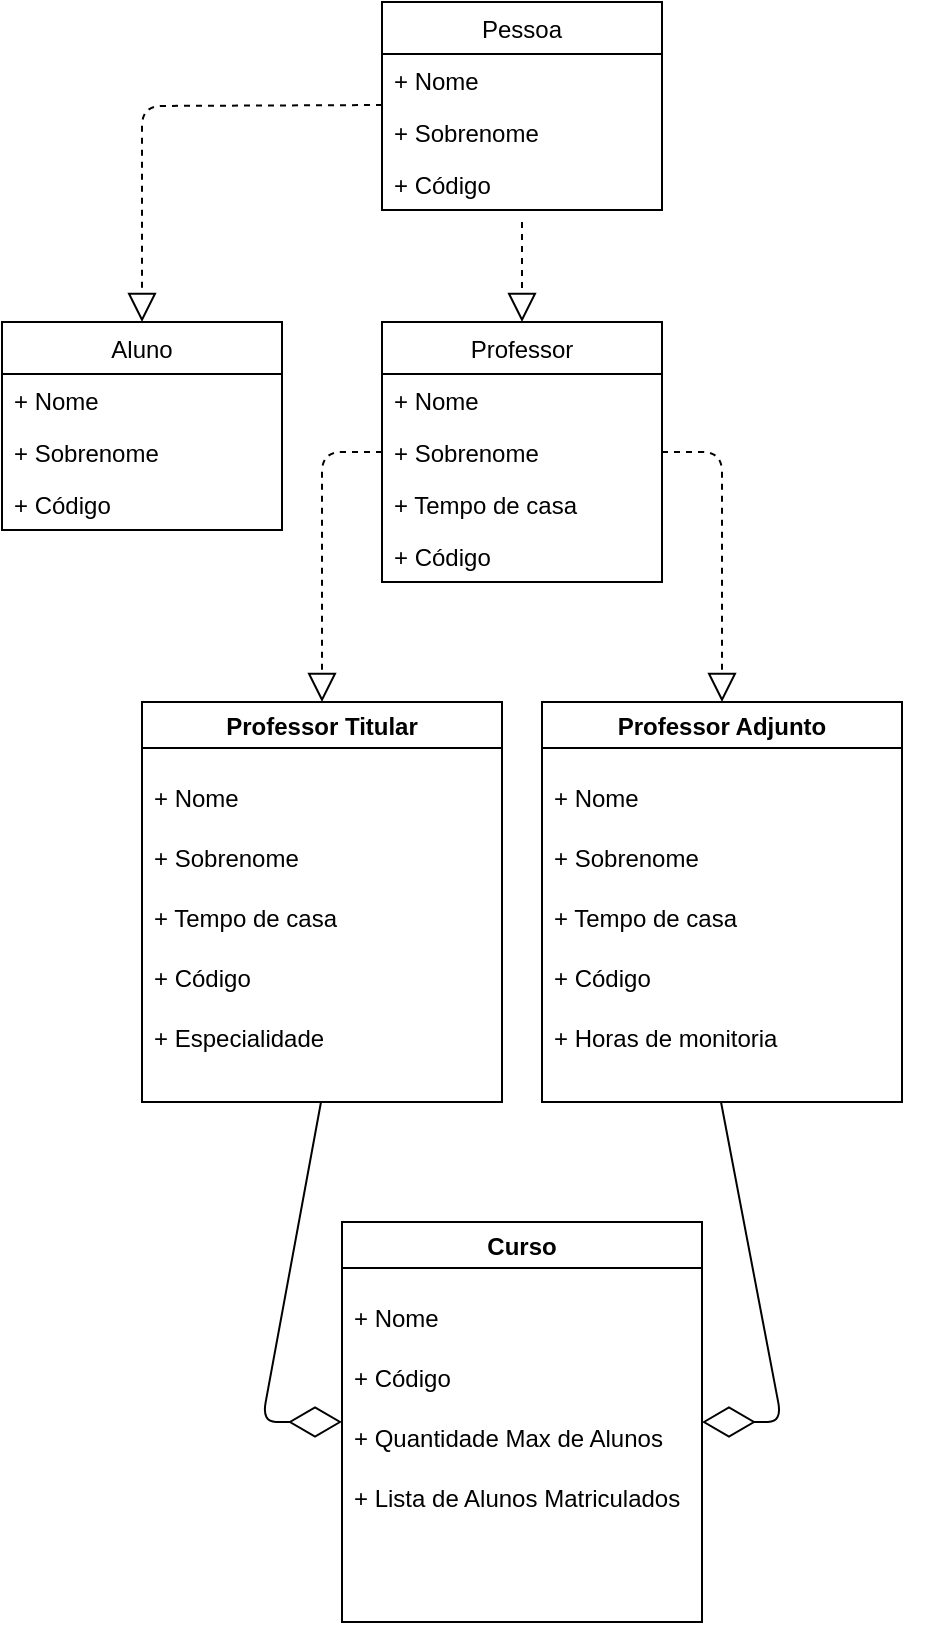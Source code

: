 <mxfile version="14.7.4" type="device" pages="3"><diagram id="CEzgyfS1ZEKbiMNEQ5bn" name="Page-1"><mxGraphModel dx="677" dy="378" grid="1" gridSize="10" guides="1" tooltips="1" connect="1" arrows="1" fold="1" page="1" pageScale="1" pageWidth="827" pageHeight="1169" math="0" shadow="0"><root><mxCell id="0"/><mxCell id="1" parent="0"/><mxCell id="S0CsdJAvT5r21fd5XkQx-24" value="Aluno" style="swimlane;fontStyle=0;childLayout=stackLayout;horizontal=1;startSize=26;fillColor=none;horizontalStack=0;resizeParent=1;resizeParentMax=0;resizeLast=0;collapsible=1;marginBottom=0;" parent="1" vertex="1"><mxGeometry x="10" y="170" width="140" height="104" as="geometry"/></mxCell><mxCell id="S0CsdJAvT5r21fd5XkQx-26" value="+ Nome" style="text;strokeColor=none;fillColor=none;align=left;verticalAlign=top;spacingLeft=4;spacingRight=4;overflow=hidden;rotatable=0;points=[[0,0.5],[1,0.5]];portConstraint=eastwest;" parent="S0CsdJAvT5r21fd5XkQx-24" vertex="1"><mxGeometry y="26" width="140" height="26" as="geometry"/></mxCell><mxCell id="S0CsdJAvT5r21fd5XkQx-25" value="+ Sobrenome" style="text;strokeColor=none;fillColor=none;align=left;verticalAlign=top;spacingLeft=4;spacingRight=4;overflow=hidden;rotatable=0;points=[[0,0.5],[1,0.5]];portConstraint=eastwest;" parent="S0CsdJAvT5r21fd5XkQx-24" vertex="1"><mxGeometry y="52" width="140" height="26" as="geometry"/></mxCell><mxCell id="S0CsdJAvT5r21fd5XkQx-27" value="+ Código" style="text;strokeColor=none;fillColor=none;align=left;verticalAlign=top;spacingLeft=4;spacingRight=4;overflow=hidden;rotatable=0;points=[[0,0.5],[1,0.5]];portConstraint=eastwest;" parent="S0CsdJAvT5r21fd5XkQx-24" vertex="1"><mxGeometry y="78" width="140" height="26" as="geometry"/></mxCell><mxCell id="mtN1036-0Aml82Bo_X0W-26" value="Professor" style="swimlane;fontStyle=0;childLayout=stackLayout;horizontal=1;startSize=26;fillColor=none;horizontalStack=0;resizeParent=1;resizeParentMax=0;resizeLast=0;collapsible=1;marginBottom=0;" parent="1" vertex="1"><mxGeometry x="200" y="170" width="140" height="130" as="geometry"/></mxCell><mxCell id="mtN1036-0Aml82Bo_X0W-27" value="+ Nome" style="text;strokeColor=none;fillColor=none;align=left;verticalAlign=top;spacingLeft=4;spacingRight=4;overflow=hidden;rotatable=0;points=[[0,0.5],[1,0.5]];portConstraint=eastwest;" parent="mtN1036-0Aml82Bo_X0W-26" vertex="1"><mxGeometry y="26" width="140" height="26" as="geometry"/></mxCell><mxCell id="mtN1036-0Aml82Bo_X0W-28" value="+ Sobrenome" style="text;strokeColor=none;fillColor=none;align=left;verticalAlign=top;spacingLeft=4;spacingRight=4;overflow=hidden;rotatable=0;points=[[0,0.5],[1,0.5]];portConstraint=eastwest;" parent="mtN1036-0Aml82Bo_X0W-26" vertex="1"><mxGeometry y="52" width="140" height="26" as="geometry"/></mxCell><mxCell id="mtN1036-0Aml82Bo_X0W-29" value="+ Tempo de casa" style="text;fillColor=none;align=left;verticalAlign=top;spacingLeft=4;spacingRight=4;overflow=hidden;rotatable=0;points=[[0,0.5],[1,0.5]];portConstraint=eastwest;" parent="mtN1036-0Aml82Bo_X0W-26" vertex="1"><mxGeometry y="78" width="140" height="26" as="geometry"/></mxCell><mxCell id="mtN1036-0Aml82Bo_X0W-32" value="+ Código" style="text;strokeColor=none;fillColor=none;align=left;verticalAlign=top;spacingLeft=4;spacingRight=4;overflow=hidden;rotatable=0;points=[[0,0.5],[1,0.5]];portConstraint=eastwest;" parent="mtN1036-0Aml82Bo_X0W-26" vertex="1"><mxGeometry y="104" width="140" height="26" as="geometry"/></mxCell><mxCell id="mtN1036-0Aml82Bo_X0W-34" value="Pessoa" style="swimlane;fontStyle=0;childLayout=stackLayout;horizontal=1;startSize=26;fillColor=none;horizontalStack=0;resizeParent=1;resizeParentMax=0;resizeLast=0;collapsible=1;marginBottom=0;" parent="1" vertex="1"><mxGeometry x="200" y="10" width="140" height="104" as="geometry"/></mxCell><mxCell id="mtN1036-0Aml82Bo_X0W-35" value="+ Nome" style="text;strokeColor=none;fillColor=none;align=left;verticalAlign=top;spacingLeft=4;spacingRight=4;overflow=hidden;rotatable=0;points=[[0,0.5],[1,0.5]];portConstraint=eastwest;" parent="mtN1036-0Aml82Bo_X0W-34" vertex="1"><mxGeometry y="26" width="140" height="26" as="geometry"/></mxCell><mxCell id="mtN1036-0Aml82Bo_X0W-36" value="+ Sobrenome" style="text;strokeColor=none;fillColor=none;align=left;verticalAlign=top;spacingLeft=4;spacingRight=4;overflow=hidden;rotatable=0;points=[[0,0.5],[1,0.5]];portConstraint=eastwest;" parent="mtN1036-0Aml82Bo_X0W-34" vertex="1"><mxGeometry y="52" width="140" height="26" as="geometry"/></mxCell><mxCell id="mtN1036-0Aml82Bo_X0W-37" value="+ Código" style="text;strokeColor=none;fillColor=none;align=left;verticalAlign=top;spacingLeft=4;spacingRight=4;overflow=hidden;rotatable=0;points=[[0,0.5],[1,0.5]];portConstraint=eastwest;" parent="mtN1036-0Aml82Bo_X0W-34" vertex="1"><mxGeometry y="78" width="140" height="26" as="geometry"/></mxCell><mxCell id="mtN1036-0Aml82Bo_X0W-38" value="" style="endArrow=block;dashed=1;endFill=0;endSize=12;html=1;entryX=0.5;entryY=0;entryDx=0;entryDy=0;strokeWidth=1;rounded=1;shadow=0;sketch=0;jumpStyle=none;" parent="1" target="mtN1036-0Aml82Bo_X0W-26" edge="1"><mxGeometry width="160" relative="1" as="geometry"><mxPoint x="270" y="120" as="sourcePoint"/><mxPoint x="370" y="130" as="targetPoint"/></mxGeometry></mxCell><mxCell id="mtN1036-0Aml82Bo_X0W-39" value="" style="endArrow=block;dashed=1;endFill=0;endSize=12;html=1;shadow=0;strokeWidth=1;entryX=0.5;entryY=0;entryDx=0;entryDy=0;" parent="1" target="S0CsdJAvT5r21fd5XkQx-24" edge="1"><mxGeometry width="160" relative="1" as="geometry"><mxPoint x="200" y="61.5" as="sourcePoint"/><mxPoint x="-10" y="62" as="targetPoint"/><Array as="points"><mxPoint x="80" y="62"/></Array></mxGeometry></mxCell><mxCell id="oIrv9wTdibyzk0VPh0hq-39" value="Professor Titular" style="swimlane;startSize=23;" parent="1" vertex="1"><mxGeometry x="80" y="360" width="180" height="200" as="geometry"/></mxCell><mxCell id="oIrv9wTdibyzk0VPh0hq-24" value="+ Nome" style="text;strokeColor=none;fillColor=none;align=left;verticalAlign=top;spacingLeft=4;spacingRight=4;overflow=hidden;rotatable=0;points=[[0,0.5],[1,0.5]];portConstraint=eastwest;" parent="oIrv9wTdibyzk0VPh0hq-39" vertex="1"><mxGeometry y="34.5" width="200" height="30" as="geometry"/></mxCell><mxCell id="oIrv9wTdibyzk0VPh0hq-41" value="+ Sobrenome" style="text;strokeColor=none;fillColor=none;align=left;verticalAlign=top;spacingLeft=4;spacingRight=4;overflow=hidden;rotatable=0;points=[[0,0.5],[1,0.5]];portConstraint=eastwest;" parent="oIrv9wTdibyzk0VPh0hq-39" vertex="1"><mxGeometry y="64.5" width="200" height="30" as="geometry"/></mxCell><mxCell id="oIrv9wTdibyzk0VPh0hq-42" value="+ Tempo de casa" style="text;strokeColor=none;fillColor=none;align=left;verticalAlign=top;spacingLeft=4;spacingRight=4;overflow=hidden;rotatable=0;points=[[0,0.5],[1,0.5]];portConstraint=eastwest;" parent="oIrv9wTdibyzk0VPh0hq-39" vertex="1"><mxGeometry y="94.5" width="200" height="30" as="geometry"/></mxCell><mxCell id="oIrv9wTdibyzk0VPh0hq-43" value="+ Código" style="text;strokeColor=none;fillColor=none;align=left;verticalAlign=top;spacingLeft=4;spacingRight=4;overflow=hidden;rotatable=0;points=[[0,0.5],[1,0.5]];portConstraint=eastwest;" parent="oIrv9wTdibyzk0VPh0hq-39" vertex="1"><mxGeometry y="124.5" width="200" height="30" as="geometry"/></mxCell><mxCell id="oIrv9wTdibyzk0VPh0hq-44" value="+ Especialidade" style="text;strokeColor=none;fillColor=none;align=left;verticalAlign=top;spacingLeft=4;spacingRight=4;overflow=hidden;rotatable=0;points=[[0,0.5],[1,0.5]];portConstraint=eastwest;" parent="oIrv9wTdibyzk0VPh0hq-39" vertex="1"><mxGeometry y="154.5" width="200" height="30" as="geometry"/></mxCell><mxCell id="oIrv9wTdibyzk0VPh0hq-45" value="Professor Adjunto" style="swimlane;startSize=23;" parent="1" vertex="1"><mxGeometry x="280" y="360" width="180" height="200" as="geometry"/></mxCell><mxCell id="oIrv9wTdibyzk0VPh0hq-46" value="+ Nome" style="text;strokeColor=none;fillColor=none;align=left;verticalAlign=top;spacingLeft=4;spacingRight=4;overflow=hidden;rotatable=0;points=[[0,0.5],[1,0.5]];portConstraint=eastwest;" parent="oIrv9wTdibyzk0VPh0hq-45" vertex="1"><mxGeometry y="34.5" width="200" height="30" as="geometry"/></mxCell><mxCell id="oIrv9wTdibyzk0VPh0hq-47" value="+ Sobrenome" style="text;strokeColor=none;fillColor=none;align=left;verticalAlign=top;spacingLeft=4;spacingRight=4;overflow=hidden;rotatable=0;points=[[0,0.5],[1,0.5]];portConstraint=eastwest;" parent="oIrv9wTdibyzk0VPh0hq-45" vertex="1"><mxGeometry y="64.5" width="200" height="30" as="geometry"/></mxCell><mxCell id="oIrv9wTdibyzk0VPh0hq-48" value="+ Tempo de casa" style="text;strokeColor=none;fillColor=none;align=left;verticalAlign=top;spacingLeft=4;spacingRight=4;overflow=hidden;rotatable=0;points=[[0,0.5],[1,0.5]];portConstraint=eastwest;" parent="oIrv9wTdibyzk0VPh0hq-45" vertex="1"><mxGeometry y="94.5" width="200" height="30" as="geometry"/></mxCell><mxCell id="oIrv9wTdibyzk0VPh0hq-49" value="+ Código" style="text;strokeColor=none;fillColor=none;align=left;verticalAlign=top;spacingLeft=4;spacingRight=4;overflow=hidden;rotatable=0;points=[[0,0.5],[1,0.5]];portConstraint=eastwest;" parent="oIrv9wTdibyzk0VPh0hq-45" vertex="1"><mxGeometry y="124.5" width="200" height="30" as="geometry"/></mxCell><mxCell id="oIrv9wTdibyzk0VPh0hq-50" value="+ Horas de monitoria" style="text;strokeColor=none;fillColor=none;align=left;verticalAlign=top;spacingLeft=4;spacingRight=4;overflow=hidden;rotatable=0;points=[[0,0.5],[1,0.5]];portConstraint=eastwest;" parent="oIrv9wTdibyzk0VPh0hq-45" vertex="1"><mxGeometry y="154.5" width="200" height="30" as="geometry"/></mxCell><mxCell id="oIrv9wTdibyzk0VPh0hq-51" value="" style="endArrow=block;dashed=1;endFill=0;endSize=12;html=1;entryX=0.5;entryY=0;entryDx=0;entryDy=0;exitX=1;exitY=0.5;exitDx=0;exitDy=0;" parent="1" source="mtN1036-0Aml82Bo_X0W-28" target="oIrv9wTdibyzk0VPh0hq-45" edge="1"><mxGeometry width="160" relative="1" as="geometry"><mxPoint x="340" y="240" as="sourcePoint"/><mxPoint x="500" y="240" as="targetPoint"/><Array as="points"><mxPoint x="370" y="235"/></Array></mxGeometry></mxCell><mxCell id="oIrv9wTdibyzk0VPh0hq-53" value="" style="endArrow=block;dashed=1;endFill=0;endSize=12;html=1;entryX=0.5;entryY=0;entryDx=0;entryDy=0;exitX=0;exitY=0.5;exitDx=0;exitDy=0;" parent="1" source="mtN1036-0Aml82Bo_X0W-28" target="oIrv9wTdibyzk0VPh0hq-39" edge="1"><mxGeometry width="160" relative="1" as="geometry"><mxPoint x="169.76" y="244" as="sourcePoint"/><mxPoint x="169.76" y="274" as="targetPoint"/><Array as="points"><mxPoint x="170" y="235"/></Array></mxGeometry></mxCell><mxCell id="oIrv9wTdibyzk0VPh0hq-66" value="" style="endArrow=diamondThin;endFill=0;endSize=24;html=1;strokeWidth=1;" parent="1" edge="1"><mxGeometry width="160" relative="1" as="geometry"><mxPoint x="369.5" y="560" as="sourcePoint"/><mxPoint x="360" y="720" as="targetPoint"/><Array as="points"><mxPoint x="400" y="720"/></Array></mxGeometry></mxCell><mxCell id="oIrv9wTdibyzk0VPh0hq-67" value="" style="endArrow=diamondThin;endFill=0;endSize=24;html=1;strokeWidth=1;" parent="1" edge="1"><mxGeometry width="160" relative="1" as="geometry"><mxPoint x="169.5" y="560" as="sourcePoint"/><mxPoint x="180" y="720" as="targetPoint"/><Array as="points"><mxPoint x="140" y="720"/></Array></mxGeometry></mxCell><mxCell id="k4V3ihr_i5Y-Pjru0V6B-3" value="Curso" style="swimlane;startSize=23;" vertex="1" parent="1"><mxGeometry x="180" y="620" width="180" height="200" as="geometry"/></mxCell><mxCell id="k4V3ihr_i5Y-Pjru0V6B-4" value="+ Nome" style="text;strokeColor=none;fillColor=none;align=left;verticalAlign=top;spacingLeft=4;spacingRight=4;overflow=hidden;rotatable=0;points=[[0,0.5],[1,0.5]];portConstraint=eastwest;" vertex="1" parent="k4V3ihr_i5Y-Pjru0V6B-3"><mxGeometry y="34.5" width="180" height="30" as="geometry"/></mxCell><mxCell id="k4V3ihr_i5Y-Pjru0V6B-5" value="+ Código" style="text;strokeColor=none;fillColor=none;align=left;verticalAlign=top;spacingLeft=4;spacingRight=4;overflow=hidden;rotatable=0;points=[[0,0.5],[1,0.5]];portConstraint=eastwest;" vertex="1" parent="k4V3ihr_i5Y-Pjru0V6B-3"><mxGeometry y="64.5" width="180" height="30" as="geometry"/></mxCell><mxCell id="k4V3ihr_i5Y-Pjru0V6B-6" value="+ Quantidade Max de Alunos" style="text;strokeColor=none;fillColor=none;align=left;verticalAlign=top;spacingLeft=4;spacingRight=4;overflow=hidden;rotatable=0;points=[[0,0.5],[1,0.5]];portConstraint=eastwest;" vertex="1" parent="k4V3ihr_i5Y-Pjru0V6B-3"><mxGeometry y="94.5" width="180" height="30" as="geometry"/></mxCell><mxCell id="k4V3ihr_i5Y-Pjru0V6B-7" value="+ Lista de Alunos Matriculados" style="text;strokeColor=none;fillColor=none;align=left;verticalAlign=top;spacingLeft=4;spacingRight=4;overflow=hidden;rotatable=0;points=[[0,0.5],[1,0.5]];portConstraint=eastwest;" vertex="1" parent="k4V3ihr_i5Y-Pjru0V6B-3"><mxGeometry y="124.5" width="180" height="30" as="geometry"/></mxCell></root></mxGraphModel></diagram><diagram id="fzf1Q0286Iwjel0q1VAe" name="Page-2"><mxGraphModel dx="981" dy="526" grid="1" gridSize="10" guides="1" tooltips="1" connect="1" arrows="1" fold="1" page="1" pageScale="1" pageWidth="827" pageHeight="1169" math="0" shadow="0"><root><mxCell id="bYKJvCfBuwUYdbz-hcBb-0"/><mxCell id="bYKJvCfBuwUYdbz-hcBb-1" parent="bYKJvCfBuwUYdbz-hcBb-0"/><mxCell id="bYKJvCfBuwUYdbz-hcBb-2" value="Mamífero" style="swimlane;fontStyle=0;childLayout=stackLayout;horizontal=1;startSize=26;fillColor=none;horizontalStack=0;resizeParent=1;resizeParentMax=0;resizeLast=0;collapsible=1;marginBottom=0;strokeColor=#000000;" vertex="1" parent="bYKJvCfBuwUYdbz-hcBb-1"><mxGeometry x="350" width="140" height="190" as="geometry"/></mxCell><mxCell id="bYKJvCfBuwUYdbz-hcBb-3" value="+ Glândulas mamarias" style="text;strokeColor=none;fillColor=none;align=left;verticalAlign=top;spacingLeft=4;spacingRight=4;overflow=hidden;rotatable=0;points=[[0,0.5],[1,0.5]];portConstraint=eastwest;" vertex="1" parent="bYKJvCfBuwUYdbz-hcBb-2"><mxGeometry y="26" width="140" height="26" as="geometry"/></mxCell><mxCell id="bYKJvCfBuwUYdbz-hcBb-4" value="+ Corpo com pelos" style="text;strokeColor=none;fillColor=none;align=left;verticalAlign=top;spacingLeft=4;spacingRight=4;overflow=hidden;rotatable=0;points=[[0,0.5],[1,0.5]];portConstraint=eastwest;" vertex="1" parent="bYKJvCfBuwUYdbz-hcBb-2"><mxGeometry y="52" width="140" height="26" as="geometry"/></mxCell><mxCell id="bYKJvCfBuwUYdbz-hcBb-5" value="+ Correr" style="text;strokeColor=none;fillColor=none;align=left;verticalAlign=top;spacingLeft=4;spacingRight=4;overflow=hidden;rotatable=0;points=[[0,0.5],[1,0.5]];portConstraint=eastwest;" vertex="1" parent="bYKJvCfBuwUYdbz-hcBb-2"><mxGeometry y="78" width="140" height="26" as="geometry"/></mxCell><mxCell id="oJP6TJ0Ua6mEwM99TovI-13" value="Classname" style="swimlane;fontStyle=1;align=center;verticalAlign=top;childLayout=stackLayout;horizontal=1;startSize=26;horizontalStack=0;resizeParent=1;resizeParentMax=0;resizeLast=0;collapsible=1;marginBottom=0;strokeColor=#000000;" vertex="1" parent="bYKJvCfBuwUYdbz-hcBb-2"><mxGeometry y="104" width="140" height="86" as="geometry"/></mxCell><mxCell id="oJP6TJ0Ua6mEwM99TovI-14" value="+ field: type" style="text;strokeColor=none;fillColor=none;align=left;verticalAlign=top;spacingLeft=4;spacingRight=4;overflow=hidden;rotatable=0;points=[[0,0.5],[1,0.5]];portConstraint=eastwest;" vertex="1" parent="oJP6TJ0Ua6mEwM99TovI-13"><mxGeometry y="26" width="140" height="26" as="geometry"/></mxCell><mxCell id="oJP6TJ0Ua6mEwM99TovI-15" value="" style="line;strokeWidth=1;fillColor=none;align=left;verticalAlign=middle;spacingTop=-1;spacingLeft=3;spacingRight=3;rotatable=0;labelPosition=right;points=[];portConstraint=eastwest;" vertex="1" parent="oJP6TJ0Ua6mEwM99TovI-13"><mxGeometry y="52" width="140" height="8" as="geometry"/></mxCell><mxCell id="oJP6TJ0Ua6mEwM99TovI-16" value="+ method(type): type" style="text;strokeColor=none;fillColor=none;align=left;verticalAlign=top;spacingLeft=4;spacingRight=4;overflow=hidden;rotatable=0;points=[[0,0.5],[1,0.5]];portConstraint=eastwest;" vertex="1" parent="oJP6TJ0Ua6mEwM99TovI-13"><mxGeometry y="60" width="140" height="26" as="geometry"/></mxCell><mxCell id="oJP6TJ0Ua6mEwM99TovI-0" value="Cachorro" style="swimlane;fontStyle=1;align=center;verticalAlign=top;childLayout=stackLayout;horizontal=1;startSize=26;horizontalStack=0;resizeParent=1;resizeParentMax=0;resizeLast=0;collapsible=1;marginBottom=0;strokeColor=#000000;" vertex="1" parent="bYKJvCfBuwUYdbz-hcBb-1"><mxGeometry x="80" y="200" width="160" height="86" as="geometry"/></mxCell><mxCell id="oJP6TJ0Ua6mEwM99TovI-1" value="+ field: type" style="text;strokeColor=none;fillColor=none;align=left;verticalAlign=top;spacingLeft=4;spacingRight=4;overflow=hidden;rotatable=0;points=[[0,0.5],[1,0.5]];portConstraint=eastwest;" vertex="1" parent="oJP6TJ0Ua6mEwM99TovI-0"><mxGeometry y="26" width="160" height="26" as="geometry"/></mxCell><mxCell id="oJP6TJ0Ua6mEwM99TovI-2" value="" style="line;strokeWidth=1;fillColor=none;align=left;verticalAlign=middle;spacingTop=-1;spacingLeft=3;spacingRight=3;rotatable=0;labelPosition=right;points=[];portConstraint=eastwest;" vertex="1" parent="oJP6TJ0Ua6mEwM99TovI-0"><mxGeometry y="52" width="160" height="8" as="geometry"/></mxCell><mxCell id="oJP6TJ0Ua6mEwM99TovI-3" value="+ method(type): type" style="text;strokeColor=none;fillColor=none;align=left;verticalAlign=top;spacingLeft=4;spacingRight=4;overflow=hidden;rotatable=0;points=[[0,0.5],[1,0.5]];portConstraint=eastwest;" vertex="1" parent="oJP6TJ0Ua6mEwM99TovI-0"><mxGeometry y="60" width="160" height="26" as="geometry"/></mxCell><mxCell id="oJP6TJ0Ua6mEwM99TovI-4" value="Gato" style="swimlane;fontStyle=1;align=center;verticalAlign=top;childLayout=stackLayout;horizontal=1;startSize=26;horizontalStack=0;resizeParent=1;resizeParentMax=0;resizeLast=0;collapsible=1;marginBottom=0;strokeColor=#000000;" vertex="1" parent="bYKJvCfBuwUYdbz-hcBb-1"><mxGeometry x="340" y="200" width="160" height="86" as="geometry"/></mxCell><mxCell id="oJP6TJ0Ua6mEwM99TovI-5" value="+ field: type" style="text;strokeColor=none;fillColor=none;align=left;verticalAlign=top;spacingLeft=4;spacingRight=4;overflow=hidden;rotatable=0;points=[[0,0.5],[1,0.5]];portConstraint=eastwest;" vertex="1" parent="oJP6TJ0Ua6mEwM99TovI-4"><mxGeometry y="26" width="160" height="26" as="geometry"/></mxCell><mxCell id="oJP6TJ0Ua6mEwM99TovI-6" value="" style="line;strokeWidth=1;fillColor=none;align=left;verticalAlign=middle;spacingTop=-1;spacingLeft=3;spacingRight=3;rotatable=0;labelPosition=right;points=[];portConstraint=eastwest;" vertex="1" parent="oJP6TJ0Ua6mEwM99TovI-4"><mxGeometry y="52" width="160" height="8" as="geometry"/></mxCell><mxCell id="oJP6TJ0Ua6mEwM99TovI-7" value="+ method(type): type" style="text;strokeColor=none;fillColor=none;align=left;verticalAlign=top;spacingLeft=4;spacingRight=4;overflow=hidden;rotatable=0;points=[[0,0.5],[1,0.5]];portConstraint=eastwest;" vertex="1" parent="oJP6TJ0Ua6mEwM99TovI-4"><mxGeometry y="60" width="160" height="26" as="geometry"/></mxCell><mxCell id="oJP6TJ0Ua6mEwM99TovI-8" value="Ser Humano" style="swimlane;fontStyle=1;align=center;verticalAlign=top;childLayout=stackLayout;horizontal=1;startSize=26;horizontalStack=0;resizeParent=1;resizeParentMax=0;resizeLast=0;collapsible=1;marginBottom=0;strokeColor=#000000;" vertex="1" parent="bYKJvCfBuwUYdbz-hcBb-1"><mxGeometry x="620" y="200" width="160" height="86" as="geometry"/></mxCell><mxCell id="oJP6TJ0Ua6mEwM99TovI-9" value="+ field: type" style="text;strokeColor=none;fillColor=none;align=left;verticalAlign=top;spacingLeft=4;spacingRight=4;overflow=hidden;rotatable=0;points=[[0,0.5],[1,0.5]];portConstraint=eastwest;" vertex="1" parent="oJP6TJ0Ua6mEwM99TovI-8"><mxGeometry y="26" width="160" height="26" as="geometry"/></mxCell><mxCell id="oJP6TJ0Ua6mEwM99TovI-10" value="" style="line;strokeWidth=1;fillColor=none;align=left;verticalAlign=middle;spacingTop=-1;spacingLeft=3;spacingRight=3;rotatable=0;labelPosition=right;points=[];portConstraint=eastwest;" vertex="1" parent="oJP6TJ0Ua6mEwM99TovI-8"><mxGeometry y="52" width="160" height="8" as="geometry"/></mxCell><mxCell id="oJP6TJ0Ua6mEwM99TovI-11" value="+ method(type): type" style="text;strokeColor=none;fillColor=none;align=left;verticalAlign=top;spacingLeft=4;spacingRight=4;overflow=hidden;rotatable=0;points=[[0,0.5],[1,0.5]];portConstraint=eastwest;" vertex="1" parent="oJP6TJ0Ua6mEwM99TovI-8"><mxGeometry y="60" width="160" height="26" as="geometry"/></mxCell></root></mxGraphModel></diagram><diagram id="vQ6QJAtk1Fx9QSZT2JK1" name="Page-3"><mxGraphModel dx="1422" dy="762" grid="1" gridSize="10" guides="1" tooltips="1" connect="1" arrows="1" fold="1" page="1" pageScale="1" pageWidth="827" pageHeight="1169" math="0" shadow="0"><root><mxCell id="XJTQxy6DdI8myOnTarFJ-0"/><mxCell id="XJTQxy6DdI8myOnTarFJ-1" parent="XJTQxy6DdI8myOnTarFJ-0"/><mxCell id="XJTQxy6DdI8myOnTarFJ-6" value="Usuario" style="swimlane;fontStyle=1;align=center;verticalAlign=top;childLayout=stackLayout;horizontal=1;startSize=26;horizontalStack=0;resizeParent=1;resizeParentMax=0;resizeLast=0;collapsible=1;marginBottom=0;" vertex="1" parent="XJTQxy6DdI8myOnTarFJ-1"><mxGeometry x="330" y="40" width="160" height="86" as="geometry"/></mxCell><mxCell id="XJTQxy6DdI8myOnTarFJ-7" value="+ field: type" style="text;strokeColor=none;fillColor=none;align=left;verticalAlign=top;spacingLeft=4;spacingRight=4;overflow=hidden;rotatable=0;points=[[0,0.5],[1,0.5]];portConstraint=eastwest;" vertex="1" parent="XJTQxy6DdI8myOnTarFJ-6"><mxGeometry y="26" width="160" height="26" as="geometry"/></mxCell><mxCell id="XJTQxy6DdI8myOnTarFJ-8" value="" style="line;strokeWidth=1;fillColor=none;align=left;verticalAlign=middle;spacingTop=-1;spacingLeft=3;spacingRight=3;rotatable=0;labelPosition=right;points=[];portConstraint=eastwest;" vertex="1" parent="XJTQxy6DdI8myOnTarFJ-6"><mxGeometry y="52" width="160" height="8" as="geometry"/></mxCell><mxCell id="XJTQxy6DdI8myOnTarFJ-9" value="+ method(type): type" style="text;strokeColor=none;fillColor=none;align=left;verticalAlign=top;spacingLeft=4;spacingRight=4;overflow=hidden;rotatable=0;points=[[0,0.5],[1,0.5]];portConstraint=eastwest;" vertex="1" parent="XJTQxy6DdI8myOnTarFJ-6"><mxGeometry y="60" width="160" height="26" as="geometry"/></mxCell><mxCell id="XJTQxy6DdI8myOnTarFJ-14" value="Produto" style="swimlane;fontStyle=1;align=center;verticalAlign=top;childLayout=stackLayout;horizontal=1;startSize=26;horizontalStack=0;resizeParent=1;resizeParentMax=0;resizeLast=0;collapsible=1;marginBottom=0;" vertex="1" parent="XJTQxy6DdI8myOnTarFJ-1"><mxGeometry x="540" y="170" width="160" height="134" as="geometry"/></mxCell><mxCell id="XJTQxy6DdI8myOnTarFJ-15" value="+ id&#10;+ valorProduto&#10;+descrição" style="text;strokeColor=none;fillColor=none;align=left;verticalAlign=top;spacingLeft=4;spacingRight=4;overflow=hidden;rotatable=0;points=[[0,0.5],[1,0.5]];portConstraint=eastwest;" vertex="1" parent="XJTQxy6DdI8myOnTarFJ-14"><mxGeometry y="26" width="160" height="74" as="geometry"/></mxCell><mxCell id="XJTQxy6DdI8myOnTarFJ-16" value="" style="line;strokeWidth=1;fillColor=none;align=left;verticalAlign=middle;spacingTop=-1;spacingLeft=3;spacingRight=3;rotatable=0;labelPosition=right;points=[];portConstraint=eastwest;" vertex="1" parent="XJTQxy6DdI8myOnTarFJ-14"><mxGeometry y="100" width="160" height="8" as="geometry"/></mxCell><mxCell id="XJTQxy6DdI8myOnTarFJ-17" value="+ method(type): type" style="text;strokeColor=none;fillColor=none;align=left;verticalAlign=top;spacingLeft=4;spacingRight=4;overflow=hidden;rotatable=0;points=[[0,0.5],[1,0.5]];portConstraint=eastwest;" vertex="1" parent="XJTQxy6DdI8myOnTarFJ-14"><mxGeometry y="108" width="160" height="26" as="geometry"/></mxCell><mxCell id="XJTQxy6DdI8myOnTarFJ-18" value="Combo" style="swimlane;fontStyle=1;align=center;verticalAlign=top;childLayout=stackLayout;horizontal=1;startSize=26;horizontalStack=0;resizeParent=1;resizeParentMax=0;resizeLast=0;collapsible=1;marginBottom=0;" vertex="1" parent="XJTQxy6DdI8myOnTarFJ-1"><mxGeometry x="334" y="490" width="160" height="86" as="geometry"/></mxCell><mxCell id="XJTQxy6DdI8myOnTarFJ-19" value="+ field: type" style="text;strokeColor=none;fillColor=none;align=left;verticalAlign=top;spacingLeft=4;spacingRight=4;overflow=hidden;rotatable=0;points=[[0,0.5],[1,0.5]];portConstraint=eastwest;" vertex="1" parent="XJTQxy6DdI8myOnTarFJ-18"><mxGeometry y="26" width="160" height="26" as="geometry"/></mxCell><mxCell id="XJTQxy6DdI8myOnTarFJ-20" value="" style="line;strokeWidth=1;fillColor=none;align=left;verticalAlign=middle;spacingTop=-1;spacingLeft=3;spacingRight=3;rotatable=0;labelPosition=right;points=[];portConstraint=eastwest;" vertex="1" parent="XJTQxy6DdI8myOnTarFJ-18"><mxGeometry y="52" width="160" height="8" as="geometry"/></mxCell><mxCell id="XJTQxy6DdI8myOnTarFJ-21" value="+ method(type): type" style="text;strokeColor=none;fillColor=none;align=left;verticalAlign=top;spacingLeft=4;spacingRight=4;overflow=hidden;rotatable=0;points=[[0,0.5],[1,0.5]];portConstraint=eastwest;" vertex="1" parent="XJTQxy6DdI8myOnTarFJ-18"><mxGeometry y="60" width="160" height="26" as="geometry"/></mxCell><mxCell id="XJTQxy6DdI8myOnTarFJ-22" value="Carrinho" style="swimlane;fontStyle=1;align=center;verticalAlign=top;childLayout=stackLayout;horizontal=1;startSize=26;horizontalStack=0;resizeParent=1;resizeParentMax=0;resizeLast=0;collapsible=1;marginBottom=0;" vertex="1" parent="XJTQxy6DdI8myOnTarFJ-1"><mxGeometry x="70" y="180" width="170" height="150" as="geometry"/></mxCell><mxCell id="XJTQxy6DdI8myOnTarFJ-23" value="+ field: type" style="text;strokeColor=none;fillColor=none;align=left;verticalAlign=top;spacingLeft=4;spacingRight=4;overflow=hidden;rotatable=0;points=[[0,0.5],[1,0.5]];portConstraint=eastwest;" vertex="1" parent="XJTQxy6DdI8myOnTarFJ-22"><mxGeometry y="26" width="170" height="26" as="geometry"/></mxCell><mxCell id="XJTQxy6DdI8myOnTarFJ-24" value="" style="line;strokeWidth=1;fillColor=none;align=left;verticalAlign=middle;spacingTop=-1;spacingLeft=3;spacingRight=3;rotatable=0;labelPosition=right;points=[];portConstraint=eastwest;" vertex="1" parent="XJTQxy6DdI8myOnTarFJ-22"><mxGeometry y="52" width="170" height="8" as="geometry"/></mxCell><mxCell id="XJTQxy6DdI8myOnTarFJ-25" value="+ mostrarValorComprar()&#10;+ adicionarProduto()&#10;+ removerProduto()" style="text;strokeColor=none;fillColor=none;align=left;verticalAlign=top;spacingLeft=4;spacingRight=4;overflow=hidden;rotatable=0;points=[[0,0.5],[1,0.5]];portConstraint=eastwest;" vertex="1" parent="XJTQxy6DdI8myOnTarFJ-22"><mxGeometry y="60" width="170" height="90" as="geometry"/></mxCell></root></mxGraphModel></diagram></mxfile>